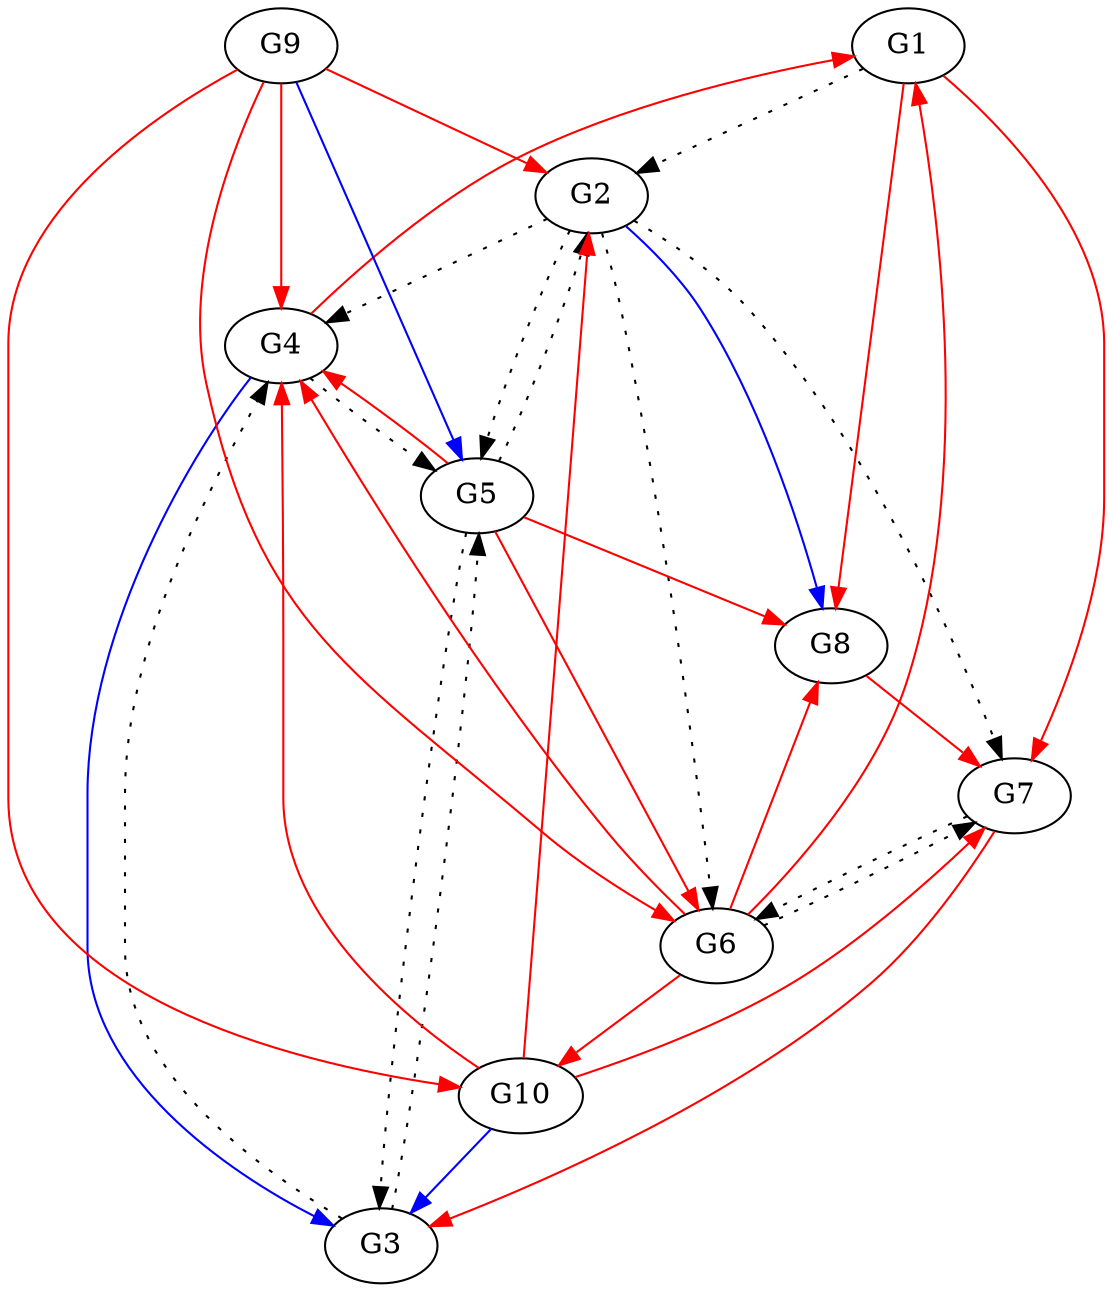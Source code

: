 // Grafos-DREAM4
digraph {
	G1 [label=G1]
	G2 [label=G2]
	G3 [label=G3]
	G4 [label=G4]
	G5 [label=G5]
	G6 [label=G6]
	G7 [label=G7]
	G8 [label=G8]
	G9 [label=G9]
	G10 [label=G10]
	G1 -> G2 [style=dotted]
	G2 -> G4 [style=dotted]
	G2 -> G5 [style=dotted]
	G2 -> G6 [style=dotted]
	G2 -> G7 [style=dotted]
	G2 -> G8 [color=blue]
	G3 -> G4 [style=dotted]
	G3 -> G5 [style=dotted]
	G4 -> G3 [color=blue]
	G4 -> G5 [style=dotted]
	G5 -> G2 [style=dotted]
	G5 -> G3 [style=dotted]
	G6 -> G7 [style=dotted]
	G7 -> G6 [style=dotted]
	G9 -> G5 [color=blue]
	G10 -> G3 [color=blue]
	G1 -> G7 [color=red]
	G1 -> G8 [color=red]
	G4 -> G1 [color=red]
	G5 -> G4 [color=red]
	G5 -> G6 [color=red]
	G5 -> G8 [color=red]
	G6 -> G1 [color=red]
	G6 -> G4 [color=red]
	G6 -> G8 [color=red]
	G6 -> G10 [color=red]
	G7 -> G3 [color=red]
	G8 -> G7 [color=red]
	G9 -> G2 [color=red]
	G9 -> G4 [color=red]
	G9 -> G6 [color=red]
	G9 -> G10 [color=red]
	G10 -> G2 [color=red]
	G10 -> G4 [color=red]
	G10 -> G7 [color=red]
}
